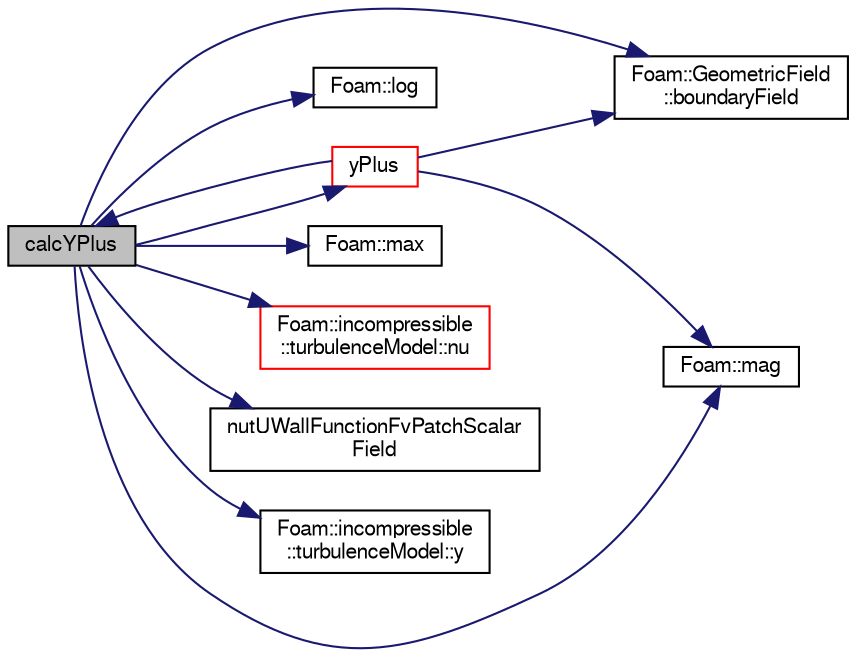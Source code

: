 digraph "calcYPlus"
{
  bgcolor="transparent";
  edge [fontname="FreeSans",fontsize="10",labelfontname="FreeSans",labelfontsize="10"];
  node [fontname="FreeSans",fontsize="10",shape=record];
  rankdir="LR";
  Node19 [label="calcYPlus",height=0.2,width=0.4,color="black", fillcolor="grey75", style="filled", fontcolor="black"];
  Node19 -> Node20 [color="midnightblue",fontsize="10",style="solid",fontname="FreeSans"];
  Node20 [label="Foam::GeometricField\l::boundaryField",height=0.2,width=0.4,color="black",URL="$a22434.html#a3c6c1a789b48ea0c5e8bff64f9c14f2d",tooltip="Return reference to GeometricBoundaryField. "];
  Node19 -> Node21 [color="midnightblue",fontsize="10",style="solid",fontname="FreeSans"];
  Node21 [label="Foam::log",height=0.2,width=0.4,color="black",URL="$a21124.html#a6e89590da9859ad497977e08f110d4b5"];
  Node19 -> Node22 [color="midnightblue",fontsize="10",style="solid",fontname="FreeSans"];
  Node22 [label="Foam::mag",height=0.2,width=0.4,color="black",URL="$a21124.html#a929da2a3fdcf3dacbbe0487d3a330dae"];
  Node19 -> Node23 [color="midnightblue",fontsize="10",style="solid",fontname="FreeSans"];
  Node23 [label="Foam::max",height=0.2,width=0.4,color="black",URL="$a21124.html#ac993e906cf2774ae77e666bc24e81733"];
  Node19 -> Node24 [color="midnightblue",fontsize="10",style="solid",fontname="FreeSans"];
  Node24 [label="Foam::incompressible\l::turbulenceModel::nu",height=0.2,width=0.4,color="red",URL="$a31102.html#aa739f3daeda1884fecc84f2b36a24021",tooltip="Return the laminar viscosity. "];
  Node19 -> Node383 [color="midnightblue",fontsize="10",style="solid",fontname="FreeSans"];
  Node383 [label="nutUWallFunctionFvPatchScalar\lField",height=0.2,width=0.4,color="black",URL="$a31002.html#a44bdd38ae517d7121ca24637453e8de5",tooltip="Construct from patch and internal field. "];
  Node19 -> Node384 [color="midnightblue",fontsize="10",style="solid",fontname="FreeSans"];
  Node384 [label="Foam::incompressible\l::turbulenceModel::y",height=0.2,width=0.4,color="black",URL="$a31102.html#a152c527a6b3137685b03893a7a3a73eb",tooltip="Return the near wall distances. "];
  Node19 -> Node385 [color="midnightblue",fontsize="10",style="solid",fontname="FreeSans"];
  Node385 [label="yPlus",height=0.2,width=0.4,color="red",URL="$a31002.html#a0de83d05eb8aabc5f8cf747584ef03c3",tooltip="Calculate and return the yPlus at the boundary. "];
  Node385 -> Node20 [color="midnightblue",fontsize="10",style="solid",fontname="FreeSans"];
  Node385 -> Node22 [color="midnightblue",fontsize="10",style="solid",fontname="FreeSans"];
  Node385 -> Node19 [color="midnightblue",fontsize="10",style="solid",fontname="FreeSans"];
}
